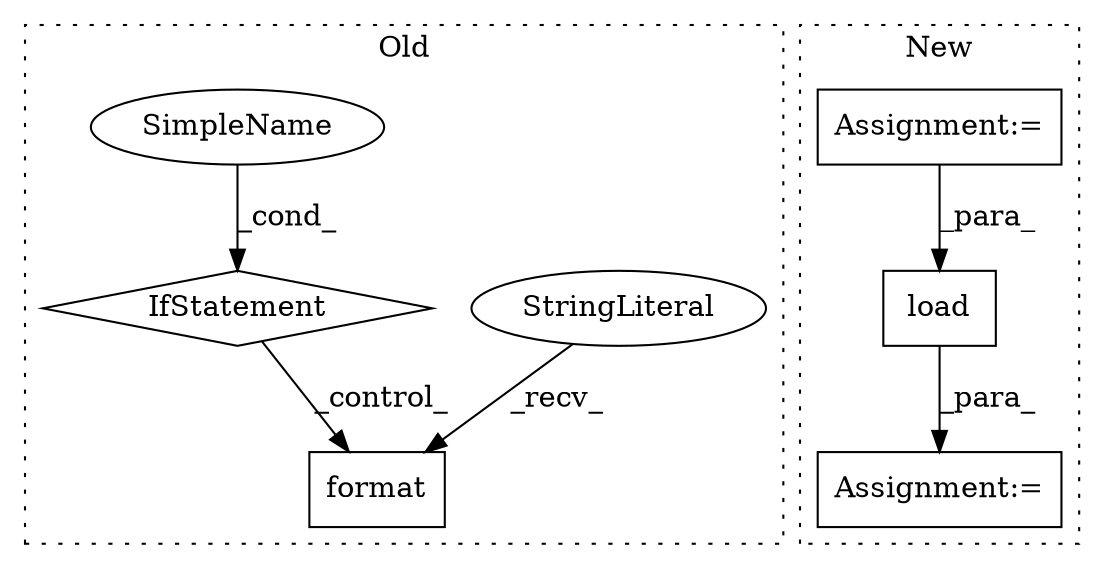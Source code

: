 digraph G {
subgraph cluster0 {
1 [label="format" a="32" s="6171,6200" l="7,1" shape="box"];
3 [label="StringLiteral" a="45" s="6152" l="18" shape="ellipse"];
5 [label="IfStatement" a="25" s="6029,6050" l="4,2" shape="diamond"];
6 [label="SimpleName" a="42" s="" l="" shape="ellipse"];
label = "Old";
style="dotted";
}
subgraph cluster1 {
2 [label="load" a="32" s="2351,2360" l="5,1" shape="box"];
4 [label="Assignment:=" a="7" s="2343" l="1" shape="box"];
7 [label="Assignment:=" a="7" s="2325" l="4" shape="box"];
label = "New";
style="dotted";
}
2 -> 4 [label="_para_"];
3 -> 1 [label="_recv_"];
5 -> 1 [label="_control_"];
6 -> 5 [label="_cond_"];
7 -> 2 [label="_para_"];
}